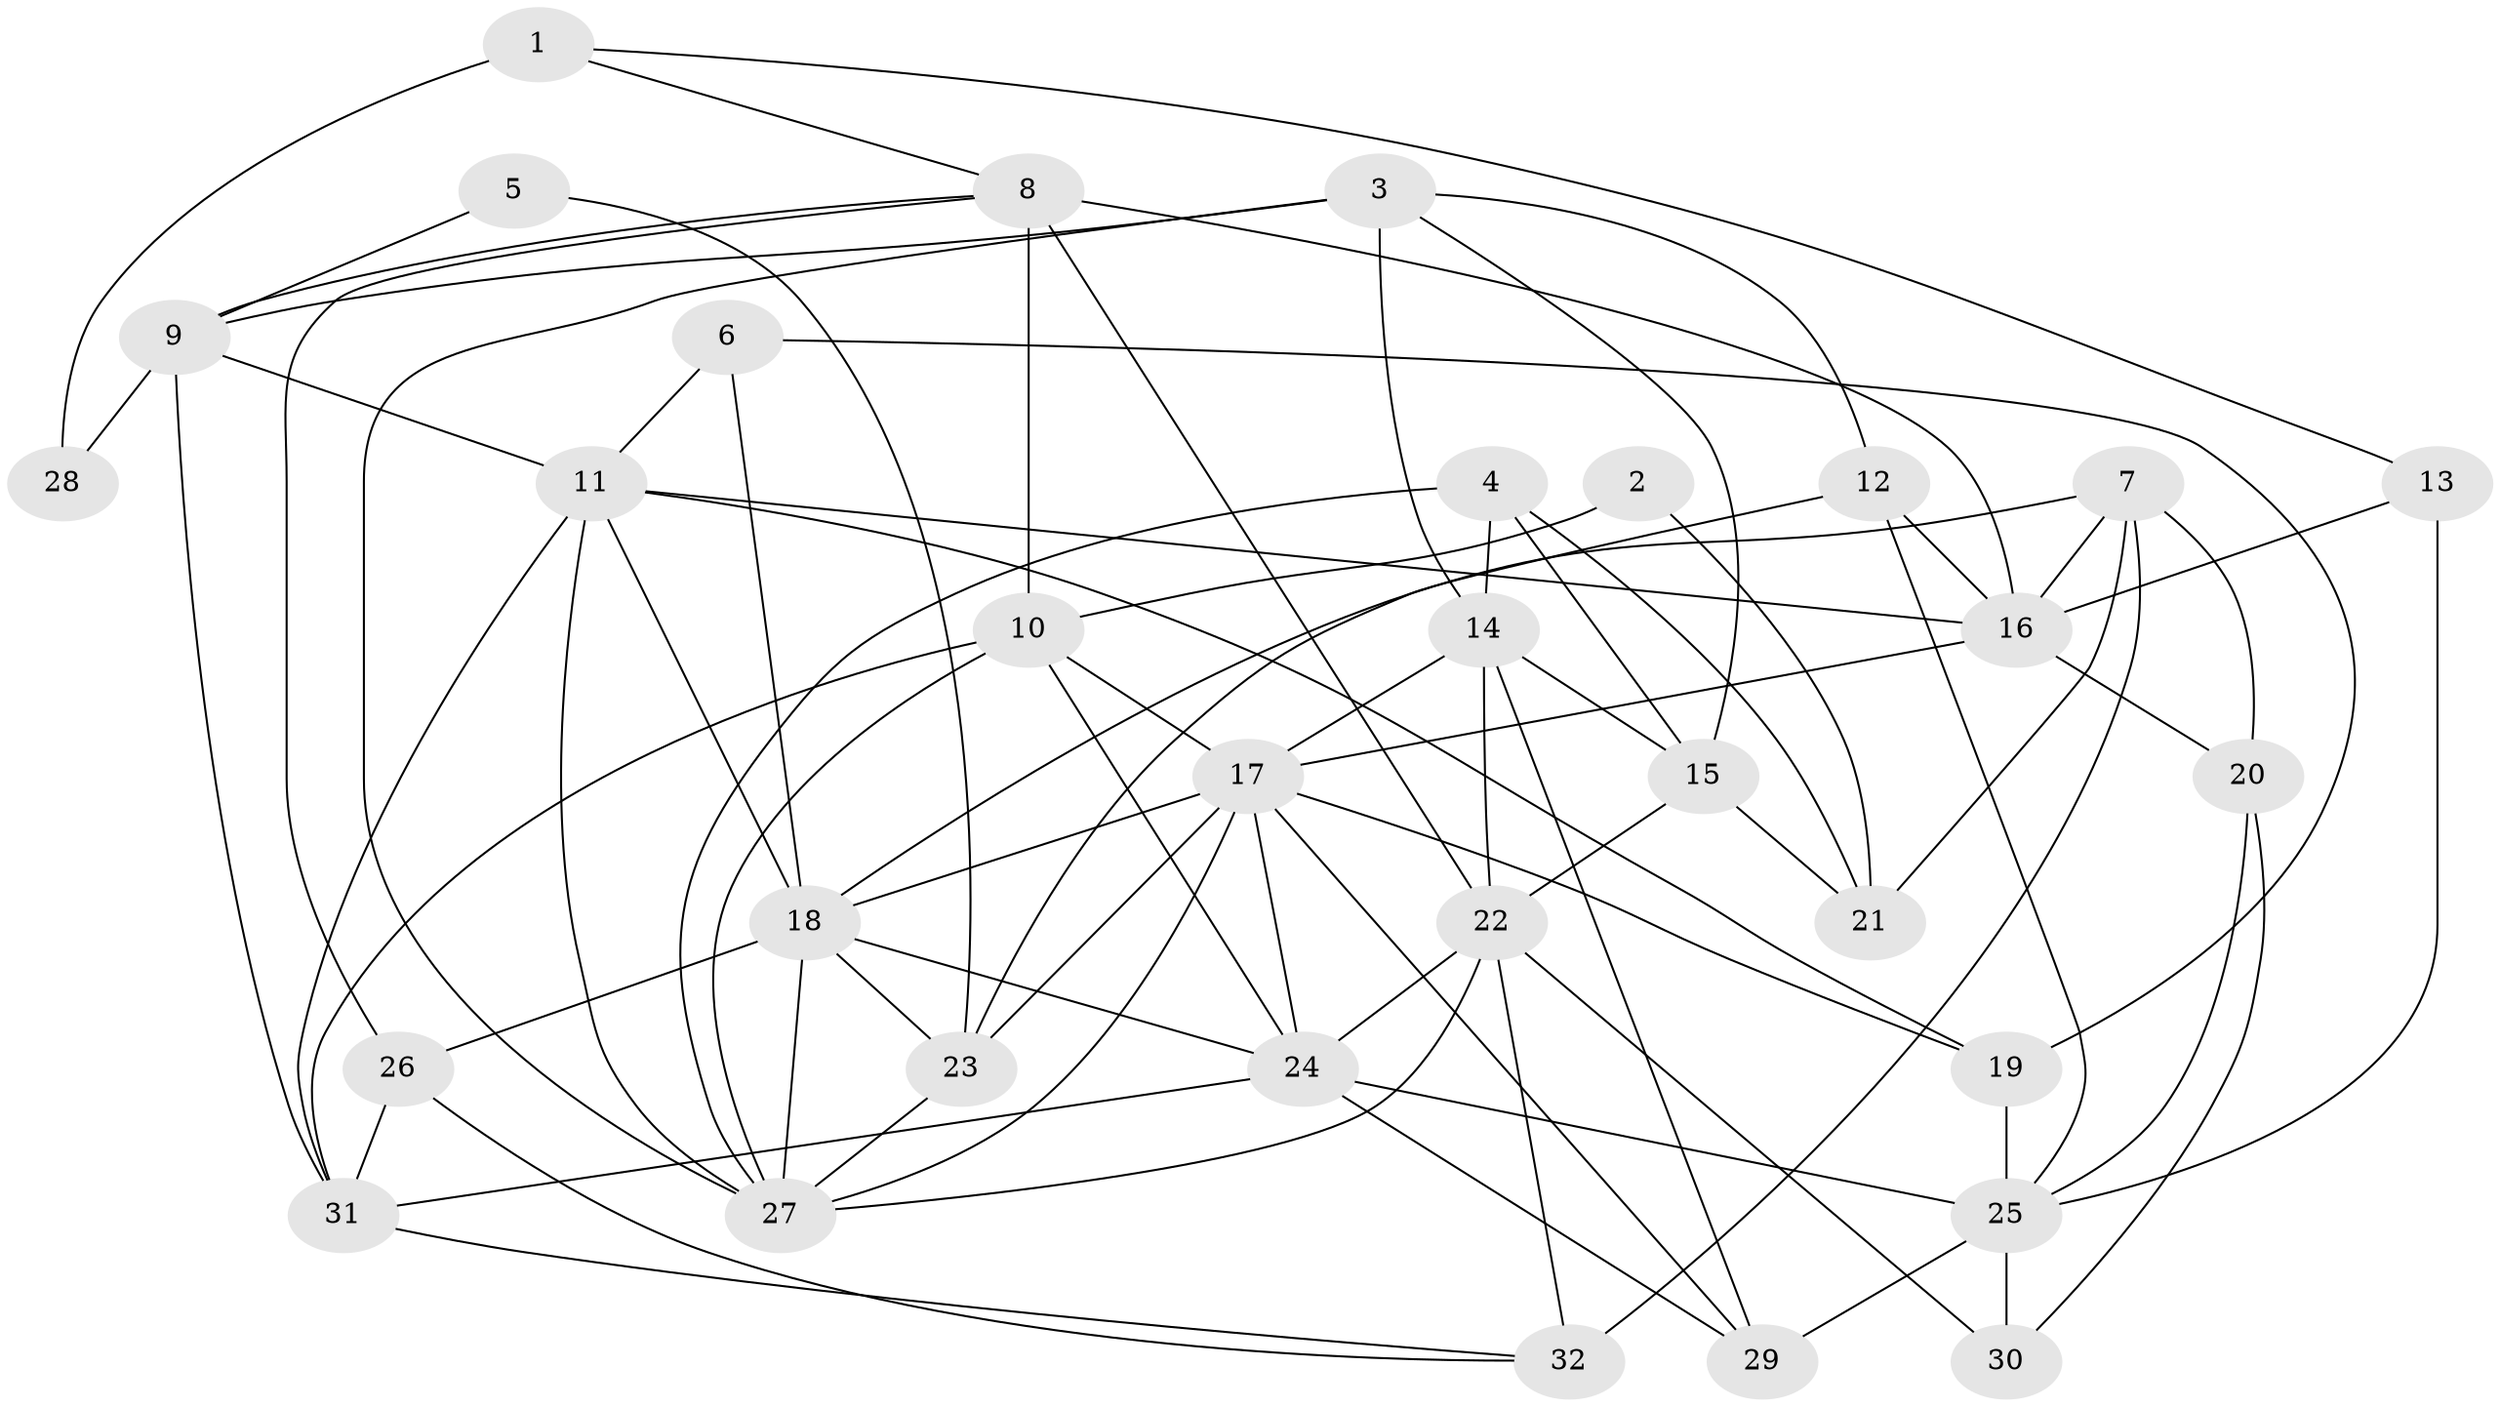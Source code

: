 // original degree distribution, {4: 0.2857142857142857, 5: 0.23809523809523808, 6: 0.06349206349206349, 3: 0.30158730158730157, 7: 0.031746031746031744, 2: 0.07936507936507936}
// Generated by graph-tools (version 1.1) at 2025/37/03/04/25 23:37:08]
// undirected, 32 vertices, 80 edges
graph export_dot {
  node [color=gray90,style=filled];
  1;
  2;
  3;
  4;
  5;
  6;
  7;
  8;
  9;
  10;
  11;
  12;
  13;
  14;
  15;
  16;
  17;
  18;
  19;
  20;
  21;
  22;
  23;
  24;
  25;
  26;
  27;
  28;
  29;
  30;
  31;
  32;
  1 -- 8 [weight=1.0];
  1 -- 13 [weight=1.0];
  1 -- 28 [weight=2.0];
  2 -- 10 [weight=1.0];
  2 -- 21 [weight=1.0];
  3 -- 9 [weight=1.0];
  3 -- 12 [weight=1.0];
  3 -- 14 [weight=1.0];
  3 -- 15 [weight=1.0];
  3 -- 27 [weight=1.0];
  4 -- 14 [weight=1.0];
  4 -- 15 [weight=1.0];
  4 -- 21 [weight=1.0];
  4 -- 27 [weight=1.0];
  5 -- 9 [weight=1.0];
  5 -- 23 [weight=1.0];
  6 -- 11 [weight=1.0];
  6 -- 18 [weight=2.0];
  6 -- 19 [weight=1.0];
  7 -- 16 [weight=2.0];
  7 -- 18 [weight=1.0];
  7 -- 20 [weight=1.0];
  7 -- 21 [weight=1.0];
  7 -- 32 [weight=2.0];
  8 -- 9 [weight=1.0];
  8 -- 10 [weight=1.0];
  8 -- 16 [weight=1.0];
  8 -- 22 [weight=2.0];
  8 -- 26 [weight=1.0];
  9 -- 11 [weight=2.0];
  9 -- 28 [weight=3.0];
  9 -- 31 [weight=1.0];
  10 -- 17 [weight=1.0];
  10 -- 24 [weight=1.0];
  10 -- 27 [weight=1.0];
  10 -- 31 [weight=1.0];
  11 -- 16 [weight=1.0];
  11 -- 18 [weight=1.0];
  11 -- 19 [weight=1.0];
  11 -- 27 [weight=1.0];
  11 -- 31 [weight=1.0];
  12 -- 16 [weight=1.0];
  12 -- 23 [weight=1.0];
  12 -- 25 [weight=1.0];
  13 -- 16 [weight=2.0];
  13 -- 25 [weight=1.0];
  14 -- 15 [weight=1.0];
  14 -- 17 [weight=1.0];
  14 -- 22 [weight=2.0];
  14 -- 29 [weight=1.0];
  15 -- 21 [weight=1.0];
  15 -- 22 [weight=1.0];
  16 -- 17 [weight=1.0];
  16 -- 20 [weight=1.0];
  17 -- 18 [weight=1.0];
  17 -- 19 [weight=1.0];
  17 -- 23 [weight=2.0];
  17 -- 24 [weight=1.0];
  17 -- 27 [weight=1.0];
  17 -- 29 [weight=1.0];
  18 -- 23 [weight=1.0];
  18 -- 24 [weight=1.0];
  18 -- 26 [weight=1.0];
  18 -- 27 [weight=1.0];
  19 -- 25 [weight=3.0];
  20 -- 25 [weight=1.0];
  20 -- 30 [weight=1.0];
  22 -- 24 [weight=1.0];
  22 -- 27 [weight=1.0];
  22 -- 30 [weight=1.0];
  22 -- 32 [weight=1.0];
  23 -- 27 [weight=1.0];
  24 -- 25 [weight=1.0];
  24 -- 29 [weight=1.0];
  24 -- 31 [weight=1.0];
  25 -- 29 [weight=1.0];
  25 -- 30 [weight=1.0];
  26 -- 31 [weight=1.0];
  26 -- 32 [weight=1.0];
  31 -- 32 [weight=1.0];
}
